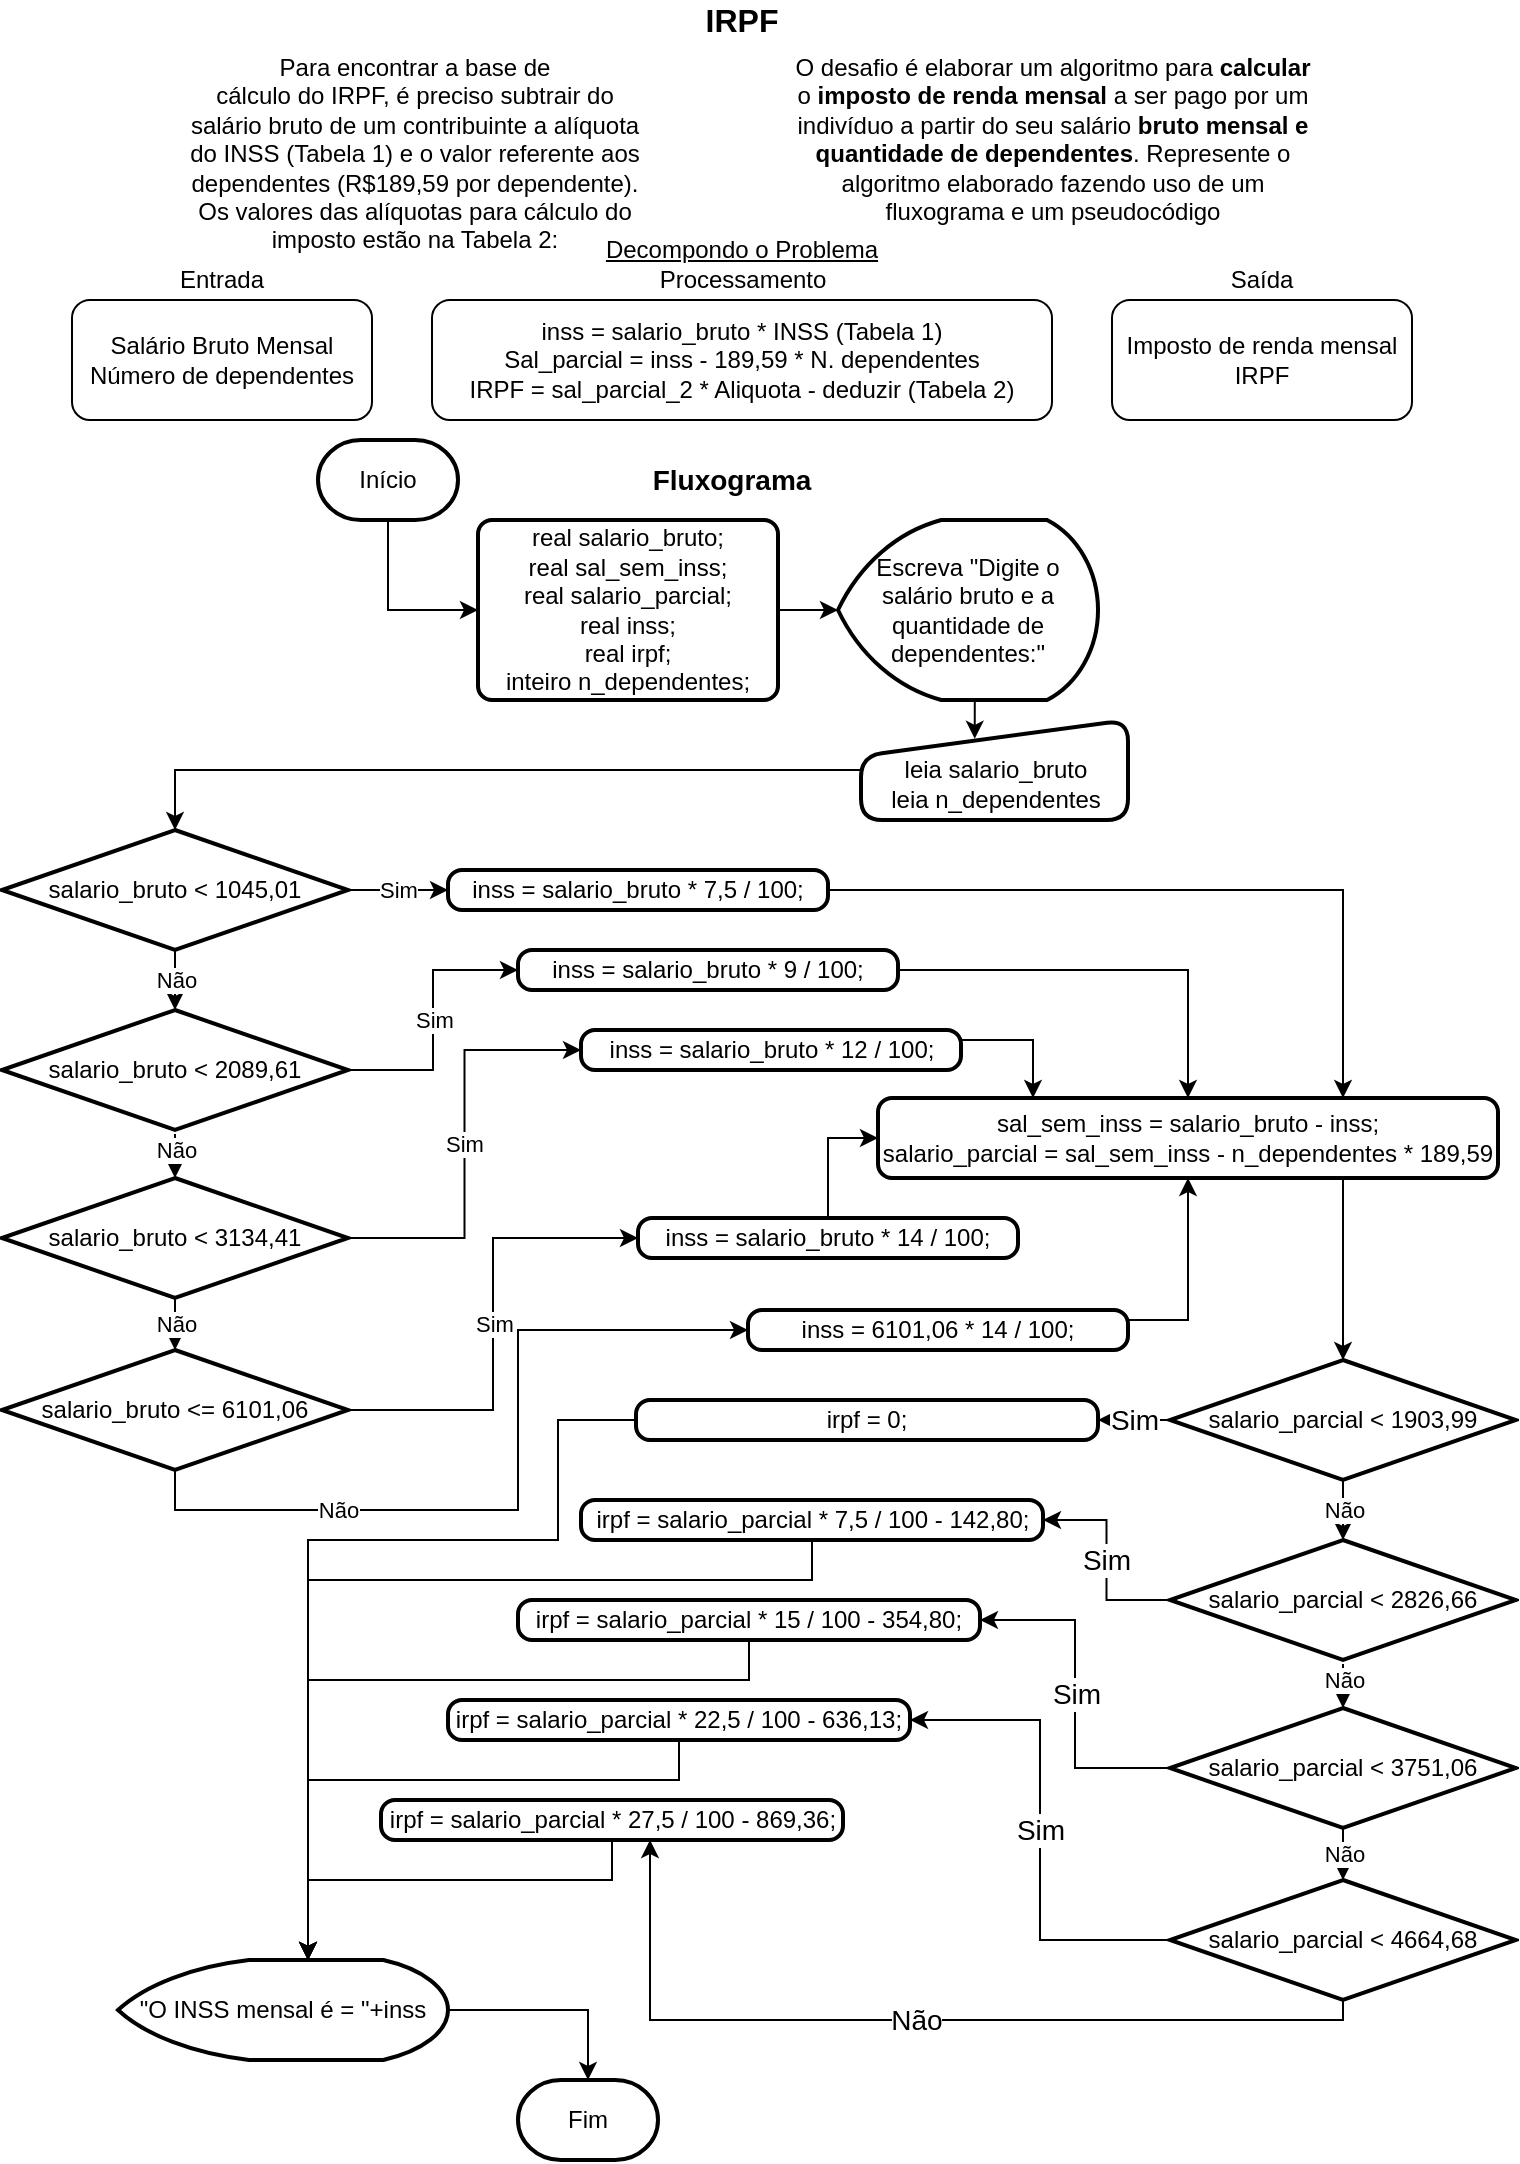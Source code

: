 <mxfile version="12.9.3" type="device"><diagram id="wtkcaEOHIvjEhb8UIsrf" name="Page-1"><mxGraphModel dx="868" dy="440" grid="1" gridSize="10" guides="1" tooltips="1" connect="1" arrows="1" fold="1" page="1" pageScale="1" pageWidth="827" pageHeight="1169" math="0" shadow="0"><root><mxCell id="0"/><mxCell id="1" parent="0"/><mxCell id="hvs756FkmiE3cXWwqT2O-2" value="Para encontrar a base de&lt;br&gt;cálculo do IRPF, é preciso subtrair do&lt;br&gt;salário bruto de um contribuinte a&amp;nbsp;alíquota&lt;br&gt;do INSS (Tabela 1) e o valor referente aos&lt;br&gt;dependentes (R$189,59 por&amp;nbsp;dependente).&lt;br&gt;Os valores das alíquotas para cálculo do&lt;br&gt;imposto estão na Tabela 2:" style="text;html=1;align=center;" vertex="1" parent="1"><mxGeometry x="125" y="50" width="232.5" height="110" as="geometry"/></mxCell><mxCell id="hvs756FkmiE3cXWwqT2O-4" value="Salário Bruto Mensal&lt;br&gt;Número de dependentes" style="rounded=1;whiteSpace=wrap;html=1;" vertex="1" parent="1"><mxGeometry x="70" y="180" width="150" height="60" as="geometry"/></mxCell><mxCell id="hvs756FkmiE3cXWwqT2O-5" value="Decompondo o Problema" style="text;html=1;strokeColor=none;fillColor=none;align=center;verticalAlign=middle;whiteSpace=wrap;rounded=0;fontStyle=4" vertex="1" parent="1"><mxGeometry x="330" y="140" width="150" height="30" as="geometry"/></mxCell><mxCell id="hvs756FkmiE3cXWwqT2O-7" value="O desafio é elaborar um algoritmo para &lt;b&gt;calcular&lt;/b&gt;&lt;br&gt;o &lt;b&gt;imposto de renda&amp;nbsp;mensal&lt;/b&gt; a ser pago por um&lt;br&gt;indivíduo a partir do seu salário &lt;b&gt;bruto mensal e&lt;br&gt;quantidade de dependentes&lt;/b&gt;. Represente o&lt;br&gt;algoritmo elaborado fazendo uso de um&lt;br&gt;fluxograma e um pseudocódigo" style="text;html=1;align=center;" vertex="1" parent="1"><mxGeometry x="425" y="50" width="270" height="100" as="geometry"/></mxCell><mxCell id="hvs756FkmiE3cXWwqT2O-10" value="Entrada" style="text;html=1;strokeColor=none;fillColor=none;align=center;verticalAlign=middle;whiteSpace=wrap;rounded=0;" vertex="1" parent="1"><mxGeometry x="115" y="160" width="60" height="20" as="geometry"/></mxCell><mxCell id="hvs756FkmiE3cXWwqT2O-15" value="inss = salario_bruto * INSS (Tabela 1)&lt;br&gt;Sal_parcial = inss - 189,59 * N. dependentes&lt;br&gt;IRPF = sal_parcial_2 * Aliquota - deduzir (Tabela 2)" style="rounded=1;whiteSpace=wrap;html=1;" vertex="1" parent="1"><mxGeometry x="250" y="180" width="310" height="60" as="geometry"/></mxCell><mxCell id="hvs756FkmiE3cXWwqT2O-16" value="Processamento" style="text;html=1;strokeColor=none;fillColor=none;align=center;verticalAlign=middle;whiteSpace=wrap;rounded=0;" vertex="1" parent="1"><mxGeometry x="357.5" y="160" width="95" height="20" as="geometry"/></mxCell><mxCell id="hvs756FkmiE3cXWwqT2O-17" value="Imposto de renda mensal IRPF" style="rounded=1;whiteSpace=wrap;html=1;" vertex="1" parent="1"><mxGeometry x="590" y="180" width="150" height="60" as="geometry"/></mxCell><mxCell id="hvs756FkmiE3cXWwqT2O-18" value="Saída" style="text;html=1;strokeColor=none;fillColor=none;align=center;verticalAlign=middle;whiteSpace=wrap;rounded=0;" vertex="1" parent="1"><mxGeometry x="635" y="160" width="60" height="20" as="geometry"/></mxCell><mxCell id="hvs756FkmiE3cXWwqT2O-21" value="IRPF" style="text;html=1;strokeColor=none;fillColor=none;align=center;verticalAlign=middle;whiteSpace=wrap;rounded=0;fontStyle=1;fontSize=16;" vertex="1" parent="1"><mxGeometry x="385" y="30" width="40" height="20" as="geometry"/></mxCell><mxCell id="hvs756FkmiE3cXWwqT2O-22" value="Fluxograma" style="text;html=1;strokeColor=none;fillColor=none;align=center;verticalAlign=middle;whiteSpace=wrap;rounded=0;fontStyle=1;fontSize=14;" vertex="1" parent="1"><mxGeometry x="360" y="260" width="80" height="20" as="geometry"/></mxCell><mxCell id="hvs756FkmiE3cXWwqT2O-27" style="edgeStyle=orthogonalEdgeStyle;rounded=0;orthogonalLoop=1;jettySize=auto;html=1;exitX=0.5;exitY=1;exitDx=0;exitDy=0;exitPerimeter=0;entryX=0;entryY=0.5;entryDx=0;entryDy=0;" edge="1" parent="1" source="hvs756FkmiE3cXWwqT2O-23" target="hvs756FkmiE3cXWwqT2O-25"><mxGeometry relative="1" as="geometry"/></mxCell><mxCell id="hvs756FkmiE3cXWwqT2O-23" value="Início" style="strokeWidth=2;html=1;shape=mxgraph.flowchart.terminator;whiteSpace=wrap;align=center;" vertex="1" parent="1"><mxGeometry x="193" y="250" width="70" height="40" as="geometry"/></mxCell><mxCell id="hvs756FkmiE3cXWwqT2O-30" style="edgeStyle=orthogonalEdgeStyle;rounded=0;orthogonalLoop=1;jettySize=auto;html=1;exitX=1;exitY=0.5;exitDx=0;exitDy=0;entryX=0;entryY=0.5;entryDx=0;entryDy=0;entryPerimeter=0;" edge="1" parent="1" source="hvs756FkmiE3cXWwqT2O-25" target="hvs756FkmiE3cXWwqT2O-29"><mxGeometry relative="1" as="geometry"/></mxCell><mxCell id="hvs756FkmiE3cXWwqT2O-25" value="real salario_bruto;&lt;br&gt;real sal_sem_inss;&lt;br&gt;real salario_parcial;&lt;br&gt;real inss;&lt;br&gt;real irpf;&lt;br&gt;inteiro n_dependentes;" style="rounded=1;whiteSpace=wrap;html=1;absoluteArcSize=1;arcSize=14;strokeWidth=2;align=center;" vertex="1" parent="1"><mxGeometry x="273" y="290" width="150" height="90" as="geometry"/></mxCell><mxCell id="hvs756FkmiE3cXWwqT2O-54" style="edgeStyle=orthogonalEdgeStyle;rounded=0;orthogonalLoop=1;jettySize=auto;html=1;exitX=0;exitY=0.5;exitDx=0;exitDy=0;entryX=0.5;entryY=0;entryDx=0;entryDy=0;entryPerimeter=0;fontSize=14;" edge="1" parent="1" source="hvs756FkmiE3cXWwqT2O-28" target="hvs756FkmiE3cXWwqT2O-32"><mxGeometry relative="1" as="geometry"><mxPoint x="458" y="420" as="sourcePoint"/></mxGeometry></mxCell><mxCell id="hvs756FkmiE3cXWwqT2O-28" value="&lt;br&gt;leia salario_bruto&lt;br&gt;leia n_dependentes" style="html=1;strokeWidth=2;shape=manualInput;whiteSpace=wrap;rounded=1;size=18;arcSize=21;align=center;" vertex="1" parent="1"><mxGeometry x="464.5" y="390" width="133.5" height="50" as="geometry"/></mxCell><mxCell id="hvs756FkmiE3cXWwqT2O-31" style="edgeStyle=orthogonalEdgeStyle;rounded=0;orthogonalLoop=1;jettySize=auto;html=1;exitX=0.5;exitY=1;exitDx=0;exitDy=0;exitPerimeter=0;entryX=0.426;entryY=0.188;entryDx=0;entryDy=0;entryPerimeter=0;" edge="1" parent="1" target="hvs756FkmiE3cXWwqT2O-28"><mxGeometry relative="1" as="geometry"><mxPoint x="518" y="370" as="sourcePoint"/></mxGeometry></mxCell><mxCell id="hvs756FkmiE3cXWwqT2O-29" value="Escreva &quot;Digite o salário bruto e a quantidade de dependentes:&quot;" style="strokeWidth=2;html=1;shape=mxgraph.flowchart.display;whiteSpace=wrap;align=center;" vertex="1" parent="1"><mxGeometry x="453" y="290" width="130" height="90" as="geometry"/></mxCell><mxCell id="hvs756FkmiE3cXWwqT2O-35" value="Sim" style="edgeStyle=orthogonalEdgeStyle;rounded=0;orthogonalLoop=1;jettySize=auto;html=1;exitX=1;exitY=0.5;exitDx=0;exitDy=0;exitPerimeter=0;entryX=0;entryY=0.5;entryDx=0;entryDy=0;" edge="1" parent="1" source="hvs756FkmiE3cXWwqT2O-32" target="hvs756FkmiE3cXWwqT2O-34"><mxGeometry relative="1" as="geometry"/></mxCell><mxCell id="hvs756FkmiE3cXWwqT2O-36" value="Não" style="edgeStyle=orthogonalEdgeStyle;rounded=0;orthogonalLoop=1;jettySize=auto;html=1;exitX=0.5;exitY=1;exitDx=0;exitDy=0;exitPerimeter=0;entryX=0.5;entryY=0;entryDx=0;entryDy=0;entryPerimeter=0;" edge="1" parent="1" source="hvs756FkmiE3cXWwqT2O-32"><mxGeometry relative="1" as="geometry"><mxPoint x="121.5" y="535" as="targetPoint"/></mxGeometry></mxCell><mxCell id="hvs756FkmiE3cXWwqT2O-32" value="salario_bruto &amp;lt; 1045,01" style="strokeWidth=2;html=1;shape=mxgraph.flowchart.decision;whiteSpace=wrap;align=center;" vertex="1" parent="1"><mxGeometry x="35" y="445" width="173" height="60" as="geometry"/></mxCell><mxCell id="hvs756FkmiE3cXWwqT2O-60" style="edgeStyle=orthogonalEdgeStyle;rounded=0;orthogonalLoop=1;jettySize=auto;html=1;exitX=1;exitY=0.5;exitDx=0;exitDy=0;entryX=0.75;entryY=0;entryDx=0;entryDy=0;fontSize=14;" edge="1" parent="1" source="hvs756FkmiE3cXWwqT2O-34" target="hvs756FkmiE3cXWwqT2O-55"><mxGeometry relative="1" as="geometry"/></mxCell><mxCell id="hvs756FkmiE3cXWwqT2O-34" value="inss = salario_bruto * 7,5 / 100;" style="rounded=1;whiteSpace=wrap;html=1;absoluteArcSize=1;arcSize=14;strokeWidth=2;align=center;" vertex="1" parent="1"><mxGeometry x="258" y="465" width="190" height="20" as="geometry"/></mxCell><mxCell id="hvs756FkmiE3cXWwqT2O-40" value="Sim" style="edgeStyle=orthogonalEdgeStyle;rounded=0;orthogonalLoop=1;jettySize=auto;html=1;exitX=1;exitY=0.5;exitDx=0;exitDy=0;exitPerimeter=0;entryX=0;entryY=0.5;entryDx=0;entryDy=0;" edge="1" parent="1" source="hvs756FkmiE3cXWwqT2O-38" target="hvs756FkmiE3cXWwqT2O-39"><mxGeometry relative="1" as="geometry"/></mxCell><mxCell id="hvs756FkmiE3cXWwqT2O-45" value="Não" style="edgeStyle=orthogonalEdgeStyle;rounded=0;orthogonalLoop=1;jettySize=auto;html=1;exitX=0.5;exitY=1;exitDx=0;exitDy=0;exitPerimeter=0;entryX=0.5;entryY=0;entryDx=0;entryDy=0;entryPerimeter=0;" edge="1" parent="1" target="hvs756FkmiE3cXWwqT2O-42"><mxGeometry x="-0.273" relative="1" as="geometry"><mxPoint x="121.5" y="597" as="sourcePoint"/><mxPoint as="offset"/></mxGeometry></mxCell><mxCell id="hvs756FkmiE3cXWwqT2O-38" value="salario_bruto &amp;lt; 2089,61" style="strokeWidth=2;html=1;shape=mxgraph.flowchart.decision;whiteSpace=wrap;align=center;" vertex="1" parent="1"><mxGeometry x="35" y="535" width="173" height="60" as="geometry"/></mxCell><mxCell id="hvs756FkmiE3cXWwqT2O-75" style="edgeStyle=orthogonalEdgeStyle;rounded=0;orthogonalLoop=1;jettySize=auto;html=1;exitX=1;exitY=0.5;exitDx=0;exitDy=0;fontSize=14;" edge="1" parent="1" source="hvs756FkmiE3cXWwqT2O-39" target="hvs756FkmiE3cXWwqT2O-55"><mxGeometry relative="1" as="geometry"/></mxCell><mxCell id="hvs756FkmiE3cXWwqT2O-39" value="inss = salario_bruto * 9 / 100;" style="rounded=1;whiteSpace=wrap;html=1;absoluteArcSize=1;arcSize=14;strokeWidth=2;align=center;" vertex="1" parent="1"><mxGeometry x="293" y="505" width="190" height="20" as="geometry"/></mxCell><mxCell id="hvs756FkmiE3cXWwqT2O-41" value="Sim" style="edgeStyle=orthogonalEdgeStyle;rounded=0;orthogonalLoop=1;jettySize=auto;html=1;exitX=1;exitY=0.5;exitDx=0;exitDy=0;exitPerimeter=0;entryX=0;entryY=0.5;entryDx=0;entryDy=0;" edge="1" source="hvs756FkmiE3cXWwqT2O-42" target="hvs756FkmiE3cXWwqT2O-43" parent="1"><mxGeometry relative="1" as="geometry"/></mxCell><mxCell id="hvs756FkmiE3cXWwqT2O-49" value="Não" style="edgeStyle=orthogonalEdgeStyle;rounded=0;orthogonalLoop=1;jettySize=auto;html=1;exitX=0.5;exitY=1;exitDx=0;exitDy=0;exitPerimeter=0;entryX=0.5;entryY=0;entryDx=0;entryDy=0;entryPerimeter=0;" edge="1" parent="1" source="hvs756FkmiE3cXWwqT2O-42" target="hvs756FkmiE3cXWwqT2O-47"><mxGeometry relative="1" as="geometry"/></mxCell><mxCell id="hvs756FkmiE3cXWwqT2O-42" value="salario_bruto &amp;lt; 3134,41" style="strokeWidth=2;html=1;shape=mxgraph.flowchart.decision;whiteSpace=wrap;align=center;" vertex="1" parent="1"><mxGeometry x="35" y="619" width="173" height="60" as="geometry"/></mxCell><mxCell id="hvs756FkmiE3cXWwqT2O-77" style="edgeStyle=orthogonalEdgeStyle;rounded=0;orthogonalLoop=1;jettySize=auto;html=1;exitX=1;exitY=0.25;exitDx=0;exitDy=0;entryX=0.25;entryY=0;entryDx=0;entryDy=0;fontSize=14;" edge="1" parent="1" source="hvs756FkmiE3cXWwqT2O-43" target="hvs756FkmiE3cXWwqT2O-55"><mxGeometry relative="1" as="geometry"/></mxCell><mxCell id="hvs756FkmiE3cXWwqT2O-43" value="inss = salario_bruto * 12 / 100;" style="rounded=1;whiteSpace=wrap;html=1;absoluteArcSize=1;arcSize=14;strokeWidth=2;align=center;" vertex="1" parent="1"><mxGeometry x="324.5" y="545" width="190" height="20" as="geometry"/></mxCell><mxCell id="hvs756FkmiE3cXWwqT2O-46" value="Sim" style="edgeStyle=orthogonalEdgeStyle;rounded=0;orthogonalLoop=1;jettySize=auto;html=1;exitX=1;exitY=0.5;exitDx=0;exitDy=0;exitPerimeter=0;entryX=0;entryY=0.5;entryDx=0;entryDy=0;" edge="1" source="hvs756FkmiE3cXWwqT2O-47" target="hvs756FkmiE3cXWwqT2O-48" parent="1"><mxGeometry relative="1" as="geometry"/></mxCell><mxCell id="hvs756FkmiE3cXWwqT2O-51" value="Não" style="edgeStyle=orthogonalEdgeStyle;rounded=0;orthogonalLoop=1;jettySize=auto;html=1;exitX=0.5;exitY=1;exitDx=0;exitDy=0;exitPerimeter=0;entryX=0;entryY=0.5;entryDx=0;entryDy=0;" edge="1" parent="1" source="hvs756FkmiE3cXWwqT2O-47" target="hvs756FkmiE3cXWwqT2O-50"><mxGeometry x="-0.488" relative="1" as="geometry"><Array as="points"><mxPoint x="122" y="785"/><mxPoint x="293" y="785"/><mxPoint x="293" y="695"/></Array><mxPoint as="offset"/></mxGeometry></mxCell><mxCell id="hvs756FkmiE3cXWwqT2O-47" value="salario_bruto &amp;lt;= 6101,06" style="strokeWidth=2;html=1;shape=mxgraph.flowchart.decision;whiteSpace=wrap;align=center;" vertex="1" parent="1"><mxGeometry x="35" y="705" width="173" height="60" as="geometry"/></mxCell><mxCell id="hvs756FkmiE3cXWwqT2O-78" style="edgeStyle=orthogonalEdgeStyle;rounded=0;orthogonalLoop=1;jettySize=auto;html=1;exitX=0.5;exitY=0;exitDx=0;exitDy=0;entryX=0;entryY=0.5;entryDx=0;entryDy=0;fontSize=14;" edge="1" parent="1" source="hvs756FkmiE3cXWwqT2O-48" target="hvs756FkmiE3cXWwqT2O-55"><mxGeometry relative="1" as="geometry"/></mxCell><mxCell id="hvs756FkmiE3cXWwqT2O-48" value="inss = salario_bruto * 14 / 100;" style="rounded=1;whiteSpace=wrap;html=1;absoluteArcSize=1;arcSize=14;strokeWidth=2;align=center;" vertex="1" parent="1"><mxGeometry x="353" y="639" width="190" height="20" as="geometry"/></mxCell><mxCell id="hvs756FkmiE3cXWwqT2O-79" style="edgeStyle=orthogonalEdgeStyle;rounded=0;orthogonalLoop=1;jettySize=auto;html=1;exitX=1;exitY=0.25;exitDx=0;exitDy=0;entryX=0.5;entryY=1;entryDx=0;entryDy=0;fontSize=14;" edge="1" parent="1" source="hvs756FkmiE3cXWwqT2O-50" target="hvs756FkmiE3cXWwqT2O-55"><mxGeometry relative="1" as="geometry"/></mxCell><mxCell id="hvs756FkmiE3cXWwqT2O-50" value="inss = 6101,06 * 14 / 100;" style="rounded=1;whiteSpace=wrap;html=1;absoluteArcSize=1;arcSize=14;strokeWidth=2;align=center;" vertex="1" parent="1"><mxGeometry x="408" y="685" width="190" height="20" as="geometry"/></mxCell><mxCell id="hvs756FkmiE3cXWwqT2O-73" style="edgeStyle=orthogonalEdgeStyle;rounded=0;orthogonalLoop=1;jettySize=auto;html=1;exitX=0.75;exitY=1;exitDx=0;exitDy=0;entryX=0.5;entryY=0;entryDx=0;entryDy=0;entryPerimeter=0;fontSize=14;" edge="1" parent="1" source="hvs756FkmiE3cXWwqT2O-55" target="hvs756FkmiE3cXWwqT2O-65"><mxGeometry relative="1" as="geometry"/></mxCell><mxCell id="hvs756FkmiE3cXWwqT2O-55" value="sal_sem_inss = salario_bruto - inss;&lt;br&gt;salario_parcial = sal_sem_inss - n_dependentes * 189,59" style="rounded=1;whiteSpace=wrap;html=1;absoluteArcSize=1;arcSize=14;strokeWidth=2;align=center;" vertex="1" parent="1"><mxGeometry x="473" y="579" width="310" height="40" as="geometry"/></mxCell><mxCell id="hvs756FkmiE3cXWwqT2O-64" value="Não" style="edgeStyle=orthogonalEdgeStyle;rounded=0;orthogonalLoop=1;jettySize=auto;html=1;exitX=0.5;exitY=1;exitDx=0;exitDy=0;exitPerimeter=0;entryX=0.5;entryY=0;entryDx=0;entryDy=0;entryPerimeter=0;" edge="1" source="hvs756FkmiE3cXWwqT2O-65" parent="1"><mxGeometry relative="1" as="geometry"><mxPoint x="705.5" y="800" as="targetPoint"/></mxGeometry></mxCell><mxCell id="hvs756FkmiE3cXWwqT2O-81" value="Sim" style="edgeStyle=orthogonalEdgeStyle;rounded=0;orthogonalLoop=1;jettySize=auto;html=1;exitX=0;exitY=0.5;exitDx=0;exitDy=0;exitPerimeter=0;entryX=1;entryY=0.5;entryDx=0;entryDy=0;fontSize=14;" edge="1" parent="1" source="hvs756FkmiE3cXWwqT2O-65" target="hvs756FkmiE3cXWwqT2O-80"><mxGeometry relative="1" as="geometry"/></mxCell><mxCell id="hvs756FkmiE3cXWwqT2O-65" value="salario_parcial &amp;lt; 1903,99" style="strokeWidth=2;html=1;shape=mxgraph.flowchart.decision;whiteSpace=wrap;align=center;" vertex="1" parent="1"><mxGeometry x="619" y="710" width="173" height="60" as="geometry"/></mxCell><mxCell id="hvs756FkmiE3cXWwqT2O-66" value="Não" style="edgeStyle=orthogonalEdgeStyle;rounded=0;orthogonalLoop=1;jettySize=auto;html=1;exitX=0.5;exitY=1;exitDx=0;exitDy=0;exitPerimeter=0;entryX=0.5;entryY=0;entryDx=0;entryDy=0;entryPerimeter=0;" edge="1" target="hvs756FkmiE3cXWwqT2O-69" parent="1"><mxGeometry x="-0.273" relative="1" as="geometry"><mxPoint x="705.5" y="862" as="sourcePoint"/><mxPoint as="offset"/></mxGeometry></mxCell><mxCell id="hvs756FkmiE3cXWwqT2O-86" value="Sim" style="edgeStyle=orthogonalEdgeStyle;rounded=0;orthogonalLoop=1;jettySize=auto;html=1;exitX=0;exitY=0.5;exitDx=0;exitDy=0;exitPerimeter=0;entryX=1;entryY=0.5;entryDx=0;entryDy=0;fontSize=14;" edge="1" parent="1" source="hvs756FkmiE3cXWwqT2O-67" target="hvs756FkmiE3cXWwqT2O-82"><mxGeometry relative="1" as="geometry"/></mxCell><mxCell id="hvs756FkmiE3cXWwqT2O-67" value="salario_parcial &amp;lt; 2826,66" style="strokeWidth=2;html=1;shape=mxgraph.flowchart.decision;whiteSpace=wrap;align=center;" vertex="1" parent="1"><mxGeometry x="619" y="800" width="173" height="60" as="geometry"/></mxCell><mxCell id="hvs756FkmiE3cXWwqT2O-68" value="Não" style="edgeStyle=orthogonalEdgeStyle;rounded=0;orthogonalLoop=1;jettySize=auto;html=1;exitX=0.5;exitY=1;exitDx=0;exitDy=0;exitPerimeter=0;entryX=0.5;entryY=0;entryDx=0;entryDy=0;entryPerimeter=0;" edge="1" source="hvs756FkmiE3cXWwqT2O-69" target="hvs756FkmiE3cXWwqT2O-70" parent="1"><mxGeometry relative="1" as="geometry"/></mxCell><mxCell id="hvs756FkmiE3cXWwqT2O-87" value="Sim" style="edgeStyle=orthogonalEdgeStyle;rounded=0;orthogonalLoop=1;jettySize=auto;html=1;exitX=0;exitY=0.5;exitDx=0;exitDy=0;exitPerimeter=0;entryX=1;entryY=0.5;entryDx=0;entryDy=0;fontSize=14;" edge="1" parent="1" source="hvs756FkmiE3cXWwqT2O-69" target="hvs756FkmiE3cXWwqT2O-83"><mxGeometry relative="1" as="geometry"/></mxCell><mxCell id="hvs756FkmiE3cXWwqT2O-69" value="salario_parcial &amp;lt; 3751,06" style="strokeWidth=2;html=1;shape=mxgraph.flowchart.decision;whiteSpace=wrap;align=center;" vertex="1" parent="1"><mxGeometry x="619" y="884" width="173" height="60" as="geometry"/></mxCell><mxCell id="hvs756FkmiE3cXWwqT2O-88" value="Sim" style="edgeStyle=orthogonalEdgeStyle;rounded=0;orthogonalLoop=1;jettySize=auto;html=1;exitX=0;exitY=0.5;exitDx=0;exitDy=0;exitPerimeter=0;entryX=1;entryY=0.5;entryDx=0;entryDy=0;fontSize=14;" edge="1" parent="1" source="hvs756FkmiE3cXWwqT2O-70" target="hvs756FkmiE3cXWwqT2O-84"><mxGeometry relative="1" as="geometry"/></mxCell><mxCell id="hvs756FkmiE3cXWwqT2O-89" value="Não" style="edgeStyle=orthogonalEdgeStyle;rounded=0;orthogonalLoop=1;jettySize=auto;html=1;exitX=0.5;exitY=1;exitDx=0;exitDy=0;exitPerimeter=0;fontSize=14;" edge="1" parent="1" source="hvs756FkmiE3cXWwqT2O-70" target="hvs756FkmiE3cXWwqT2O-85"><mxGeometry relative="1" as="geometry"><Array as="points"><mxPoint x="706" y="1040"/><mxPoint x="359" y="1040"/></Array></mxGeometry></mxCell><mxCell id="hvs756FkmiE3cXWwqT2O-70" value="salario_parcial &amp;lt; 4664,68" style="strokeWidth=2;html=1;shape=mxgraph.flowchart.decision;whiteSpace=wrap;align=center;" vertex="1" parent="1"><mxGeometry x="619" y="970" width="173" height="60" as="geometry"/></mxCell><mxCell id="hvs756FkmiE3cXWwqT2O-91" style="edgeStyle=orthogonalEdgeStyle;rounded=0;orthogonalLoop=1;jettySize=auto;html=1;exitX=0;exitY=0.5;exitDx=0;exitDy=0;entryX=0.5;entryY=0;entryDx=0;entryDy=0;entryPerimeter=0;fontSize=14;" edge="1" parent="1" source="hvs756FkmiE3cXWwqT2O-80"><mxGeometry relative="1" as="geometry"><mxPoint x="188" y="1010" as="targetPoint"/><Array as="points"><mxPoint x="313" y="740"/><mxPoint x="313" y="800"/><mxPoint x="188" y="800"/></Array></mxGeometry></mxCell><mxCell id="hvs756FkmiE3cXWwqT2O-80" value="irpf = 0;" style="rounded=1;whiteSpace=wrap;html=1;absoluteArcSize=1;arcSize=14;strokeWidth=2;align=center;" vertex="1" parent="1"><mxGeometry x="352" y="730" width="231" height="20" as="geometry"/></mxCell><mxCell id="hvs756FkmiE3cXWwqT2O-92" style="edgeStyle=orthogonalEdgeStyle;rounded=0;orthogonalLoop=1;jettySize=auto;html=1;exitX=0.5;exitY=1;exitDx=0;exitDy=0;fontSize=14;" edge="1" parent="1" source="hvs756FkmiE3cXWwqT2O-82"><mxGeometry relative="1" as="geometry"><mxPoint x="188" y="1010" as="targetPoint"/><Array as="points"><mxPoint x="440" y="820"/><mxPoint x="188" y="820"/></Array></mxGeometry></mxCell><mxCell id="hvs756FkmiE3cXWwqT2O-82" value="irpf = salario_parcial * 7,5 / 100 - 142,80;" style="rounded=1;whiteSpace=wrap;html=1;absoluteArcSize=1;arcSize=14;strokeWidth=2;align=center;" vertex="1" parent="1"><mxGeometry x="324.5" y="780" width="231" height="20" as="geometry"/></mxCell><mxCell id="hvs756FkmiE3cXWwqT2O-93" style="edgeStyle=orthogonalEdgeStyle;rounded=0;orthogonalLoop=1;jettySize=auto;html=1;exitX=0.5;exitY=1;exitDx=0;exitDy=0;fontSize=14;" edge="1" parent="1" source="hvs756FkmiE3cXWwqT2O-83"><mxGeometry relative="1" as="geometry"><mxPoint x="188" y="1010" as="targetPoint"/><Array as="points"><mxPoint x="409" y="870"/><mxPoint x="188" y="870"/></Array></mxGeometry></mxCell><mxCell id="hvs756FkmiE3cXWwqT2O-83" value="irpf = salario_parcial * 15 / 100 - 354,80;" style="rounded=1;whiteSpace=wrap;html=1;absoluteArcSize=1;arcSize=14;strokeWidth=2;align=center;" vertex="1" parent="1"><mxGeometry x="293" y="830" width="231" height="20" as="geometry"/></mxCell><mxCell id="hvs756FkmiE3cXWwqT2O-94" style="edgeStyle=orthogonalEdgeStyle;rounded=0;orthogonalLoop=1;jettySize=auto;html=1;exitX=0.5;exitY=1;exitDx=0;exitDy=0;entryX=0.5;entryY=0;entryDx=0;entryDy=0;entryPerimeter=0;fontSize=14;" edge="1" parent="1" source="hvs756FkmiE3cXWwqT2O-84"><mxGeometry relative="1" as="geometry"><mxPoint x="188" y="1010" as="targetPoint"/><Array as="points"><mxPoint x="374" y="920"/><mxPoint x="188" y="920"/></Array></mxGeometry></mxCell><mxCell id="hvs756FkmiE3cXWwqT2O-84" value="irpf = salario_parcial * 22,5 / 100 - 636,13;" style="rounded=1;whiteSpace=wrap;html=1;absoluteArcSize=1;arcSize=14;strokeWidth=2;align=center;" vertex="1" parent="1"><mxGeometry x="258" y="880" width="231" height="20" as="geometry"/></mxCell><mxCell id="hvs756FkmiE3cXWwqT2O-95" style="edgeStyle=orthogonalEdgeStyle;rounded=0;orthogonalLoop=1;jettySize=auto;html=1;exitX=0.5;exitY=1;exitDx=0;exitDy=0;fontSize=14;" edge="1" parent="1" source="hvs756FkmiE3cXWwqT2O-85"><mxGeometry relative="1" as="geometry"><mxPoint x="188" y="1010" as="targetPoint"/><Array as="points"><mxPoint x="340" y="970"/><mxPoint x="188" y="970"/></Array></mxGeometry></mxCell><mxCell id="hvs756FkmiE3cXWwqT2O-85" value="irpf = salario_parcial * 27,5 / 100 - 869,36;" style="rounded=1;whiteSpace=wrap;html=1;absoluteArcSize=1;arcSize=14;strokeWidth=2;align=center;" vertex="1" parent="1"><mxGeometry x="224.5" y="930" width="231" height="20" as="geometry"/></mxCell><mxCell id="hvs756FkmiE3cXWwqT2O-98" style="edgeStyle=orthogonalEdgeStyle;rounded=0;orthogonalLoop=1;jettySize=auto;html=1;exitX=1;exitY=0.5;exitDx=0;exitDy=0;exitPerimeter=0;entryX=0.5;entryY=0;entryDx=0;entryDy=0;entryPerimeter=0;fontSize=14;" edge="1" parent="1" source="hvs756FkmiE3cXWwqT2O-96" target="hvs756FkmiE3cXWwqT2O-97"><mxGeometry relative="1" as="geometry"/></mxCell><mxCell id="hvs756FkmiE3cXWwqT2O-96" value="&quot;O INSS mensal é = &quot;+inss" style="strokeWidth=2;html=1;shape=mxgraph.flowchart.display;whiteSpace=wrap;align=center;" vertex="1" parent="1"><mxGeometry x="93" y="1010" width="165" height="50" as="geometry"/></mxCell><mxCell id="hvs756FkmiE3cXWwqT2O-97" value="Fim" style="strokeWidth=2;html=1;shape=mxgraph.flowchart.terminator;whiteSpace=wrap;align=center;" vertex="1" parent="1"><mxGeometry x="293" y="1070" width="70" height="40" as="geometry"/></mxCell></root></mxGraphModel></diagram></mxfile>